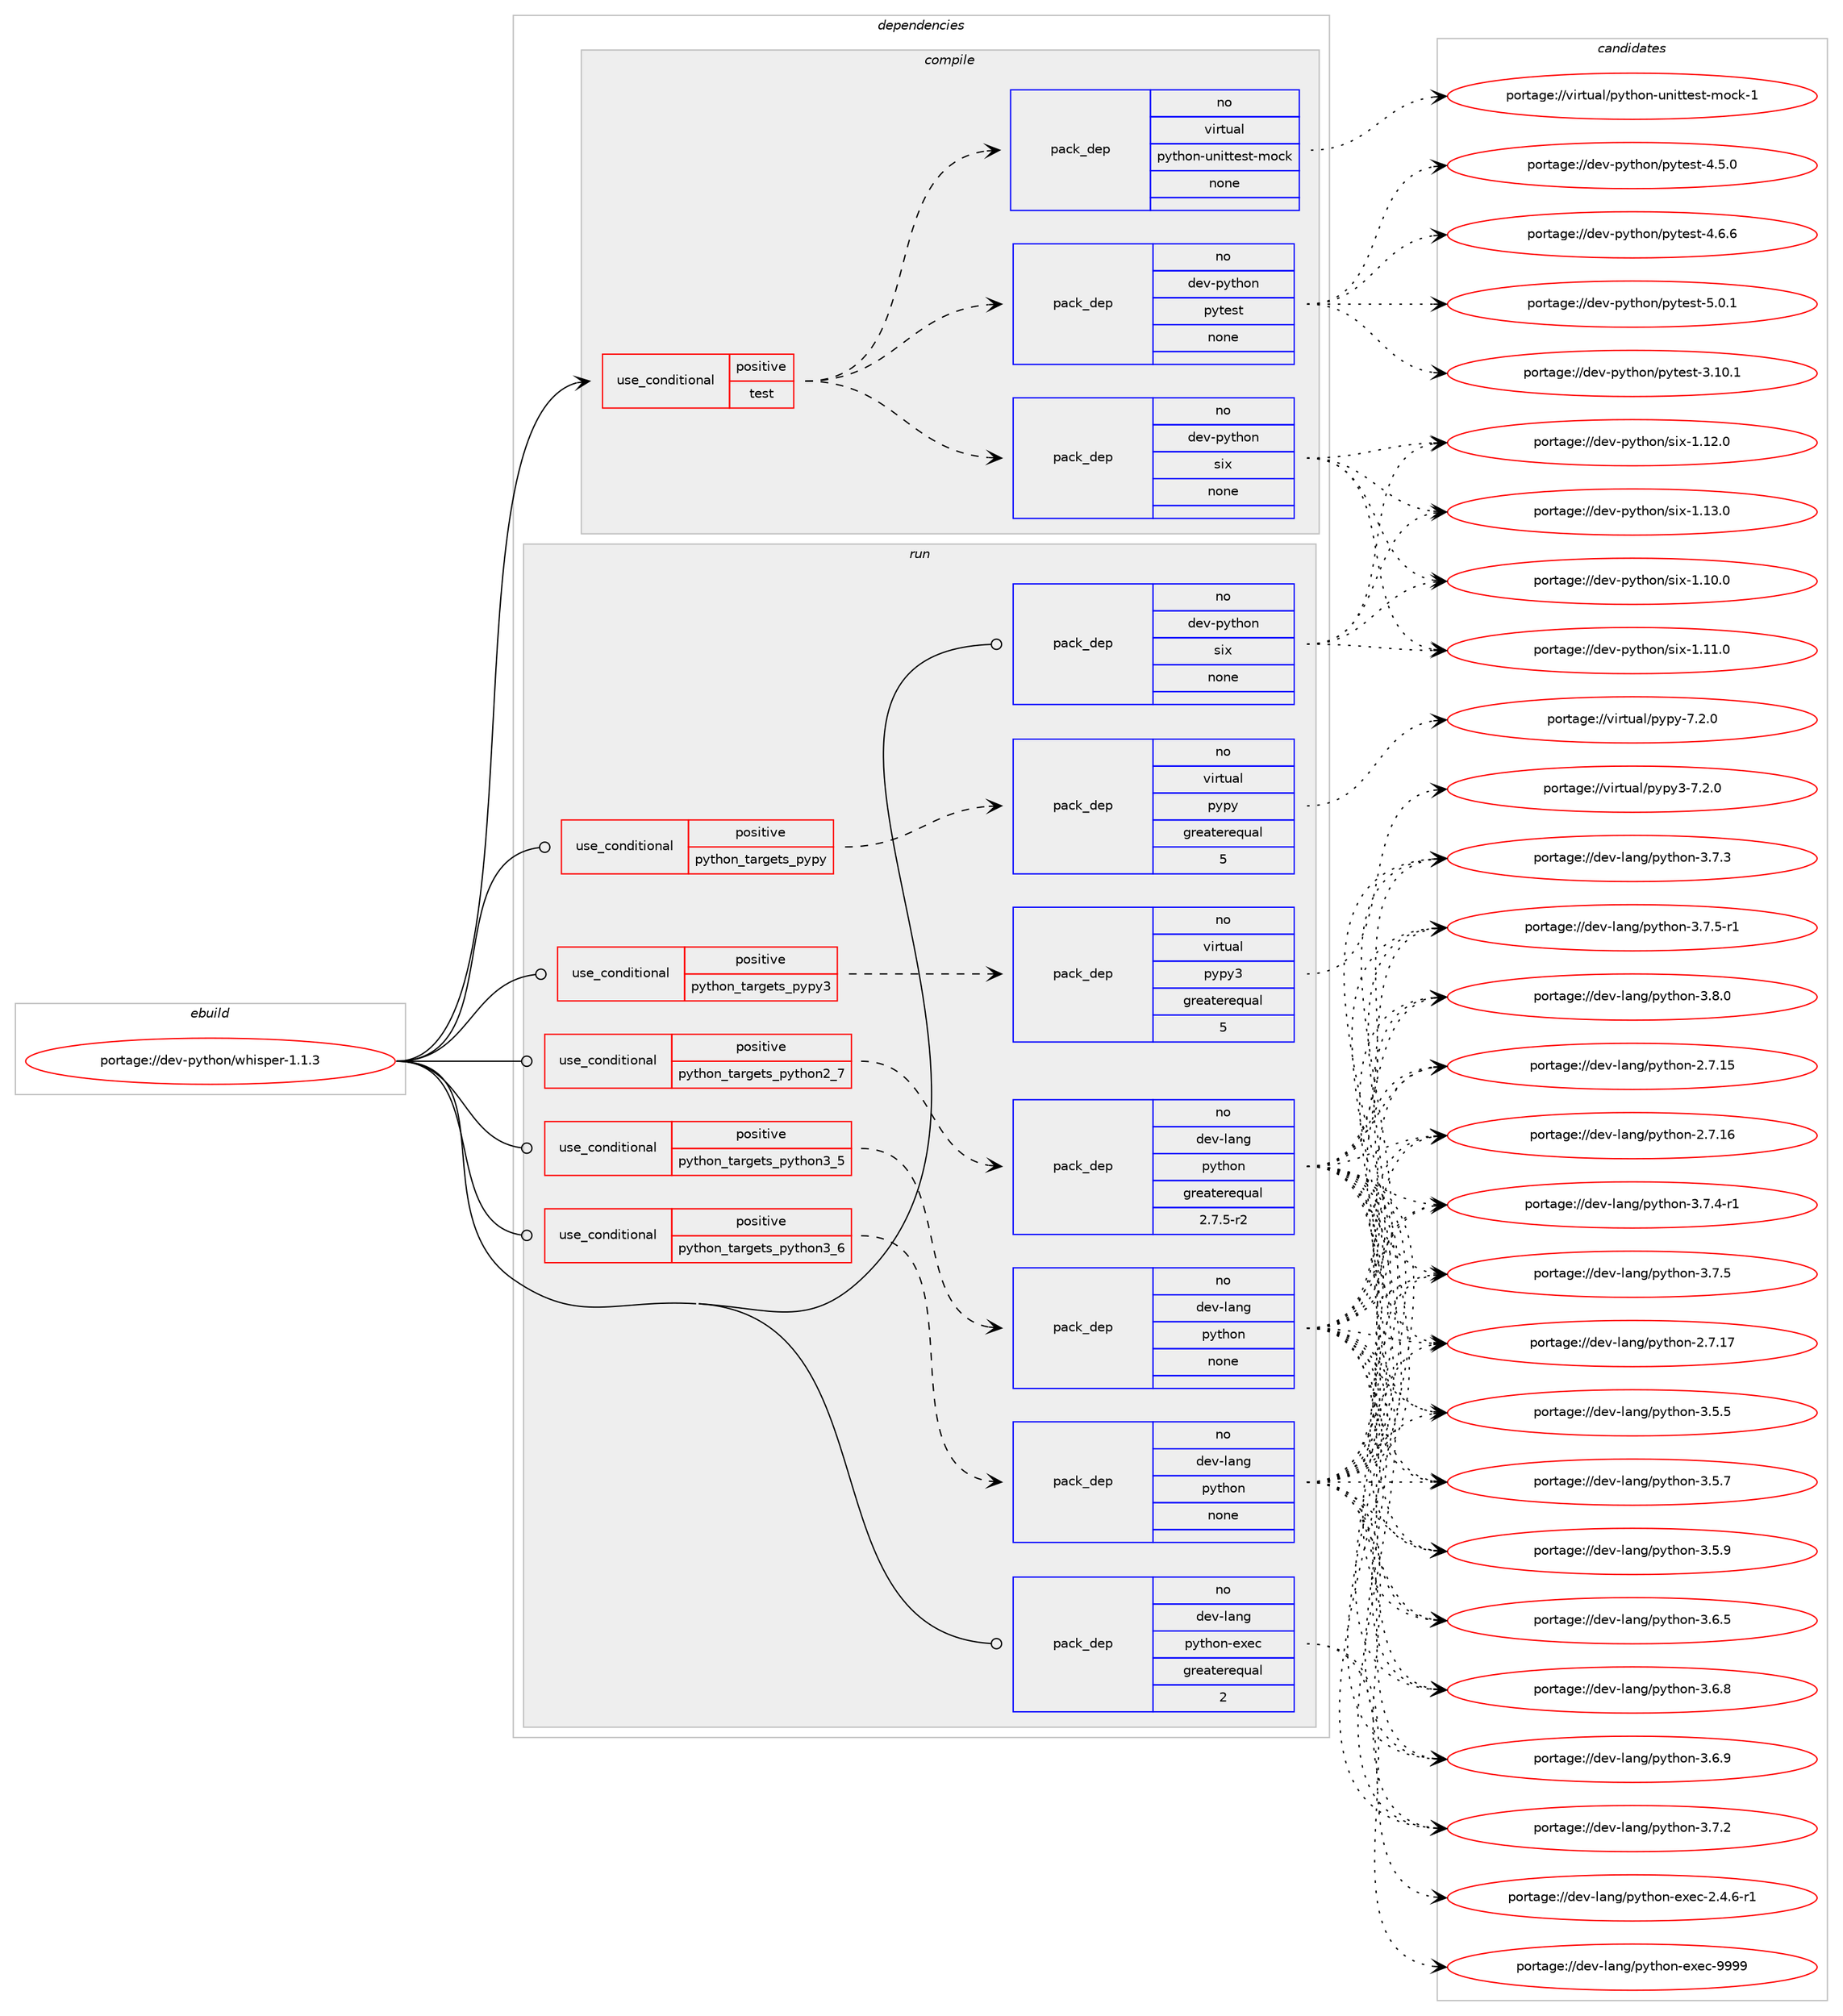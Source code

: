 digraph prolog {

# *************
# Graph options
# *************

newrank=true;
concentrate=true;
compound=true;
graph [rankdir=LR,fontname=Helvetica,fontsize=10,ranksep=1.5];#, ranksep=2.5, nodesep=0.2];
edge  [arrowhead=vee];
node  [fontname=Helvetica,fontsize=10];

# **********
# The ebuild
# **********

subgraph cluster_leftcol {
color=gray;
rank=same;
label=<<i>ebuild</i>>;
id [label="portage://dev-python/whisper-1.1.3", color=red, width=4, href="../dev-python/whisper-1.1.3.svg"];
}

# ****************
# The dependencies
# ****************

subgraph cluster_midcol {
color=gray;
label=<<i>dependencies</i>>;
subgraph cluster_compile {
fillcolor="#eeeeee";
style=filled;
label=<<i>compile</i>>;
subgraph cond40781 {
dependency179016 [label=<<TABLE BORDER="0" CELLBORDER="1" CELLSPACING="0" CELLPADDING="4"><TR><TD ROWSPAN="3" CELLPADDING="10">use_conditional</TD></TR><TR><TD>positive</TD></TR><TR><TD>test</TD></TR></TABLE>>, shape=none, color=red];
subgraph pack134824 {
dependency179017 [label=<<TABLE BORDER="0" CELLBORDER="1" CELLSPACING="0" CELLPADDING="4" WIDTH="220"><TR><TD ROWSPAN="6" CELLPADDING="30">pack_dep</TD></TR><TR><TD WIDTH="110">no</TD></TR><TR><TD>dev-python</TD></TR><TR><TD>six</TD></TR><TR><TD>none</TD></TR><TR><TD></TD></TR></TABLE>>, shape=none, color=blue];
}
dependency179016:e -> dependency179017:w [weight=20,style="dashed",arrowhead="vee"];
subgraph pack134825 {
dependency179018 [label=<<TABLE BORDER="0" CELLBORDER="1" CELLSPACING="0" CELLPADDING="4" WIDTH="220"><TR><TD ROWSPAN="6" CELLPADDING="30">pack_dep</TD></TR><TR><TD WIDTH="110">no</TD></TR><TR><TD>dev-python</TD></TR><TR><TD>pytest</TD></TR><TR><TD>none</TD></TR><TR><TD></TD></TR></TABLE>>, shape=none, color=blue];
}
dependency179016:e -> dependency179018:w [weight=20,style="dashed",arrowhead="vee"];
subgraph pack134826 {
dependency179019 [label=<<TABLE BORDER="0" CELLBORDER="1" CELLSPACING="0" CELLPADDING="4" WIDTH="220"><TR><TD ROWSPAN="6" CELLPADDING="30">pack_dep</TD></TR><TR><TD WIDTH="110">no</TD></TR><TR><TD>virtual</TD></TR><TR><TD>python-unittest-mock</TD></TR><TR><TD>none</TD></TR><TR><TD></TD></TR></TABLE>>, shape=none, color=blue];
}
dependency179016:e -> dependency179019:w [weight=20,style="dashed",arrowhead="vee"];
}
id:e -> dependency179016:w [weight=20,style="solid",arrowhead="vee"];
}
subgraph cluster_compileandrun {
fillcolor="#eeeeee";
style=filled;
label=<<i>compile and run</i>>;
}
subgraph cluster_run {
fillcolor="#eeeeee";
style=filled;
label=<<i>run</i>>;
subgraph cond40782 {
dependency179020 [label=<<TABLE BORDER="0" CELLBORDER="1" CELLSPACING="0" CELLPADDING="4"><TR><TD ROWSPAN="3" CELLPADDING="10">use_conditional</TD></TR><TR><TD>positive</TD></TR><TR><TD>python_targets_pypy</TD></TR></TABLE>>, shape=none, color=red];
subgraph pack134827 {
dependency179021 [label=<<TABLE BORDER="0" CELLBORDER="1" CELLSPACING="0" CELLPADDING="4" WIDTH="220"><TR><TD ROWSPAN="6" CELLPADDING="30">pack_dep</TD></TR><TR><TD WIDTH="110">no</TD></TR><TR><TD>virtual</TD></TR><TR><TD>pypy</TD></TR><TR><TD>greaterequal</TD></TR><TR><TD>5</TD></TR></TABLE>>, shape=none, color=blue];
}
dependency179020:e -> dependency179021:w [weight=20,style="dashed",arrowhead="vee"];
}
id:e -> dependency179020:w [weight=20,style="solid",arrowhead="odot"];
subgraph cond40783 {
dependency179022 [label=<<TABLE BORDER="0" CELLBORDER="1" CELLSPACING="0" CELLPADDING="4"><TR><TD ROWSPAN="3" CELLPADDING="10">use_conditional</TD></TR><TR><TD>positive</TD></TR><TR><TD>python_targets_pypy3</TD></TR></TABLE>>, shape=none, color=red];
subgraph pack134828 {
dependency179023 [label=<<TABLE BORDER="0" CELLBORDER="1" CELLSPACING="0" CELLPADDING="4" WIDTH="220"><TR><TD ROWSPAN="6" CELLPADDING="30">pack_dep</TD></TR><TR><TD WIDTH="110">no</TD></TR><TR><TD>virtual</TD></TR><TR><TD>pypy3</TD></TR><TR><TD>greaterequal</TD></TR><TR><TD>5</TD></TR></TABLE>>, shape=none, color=blue];
}
dependency179022:e -> dependency179023:w [weight=20,style="dashed",arrowhead="vee"];
}
id:e -> dependency179022:w [weight=20,style="solid",arrowhead="odot"];
subgraph cond40784 {
dependency179024 [label=<<TABLE BORDER="0" CELLBORDER="1" CELLSPACING="0" CELLPADDING="4"><TR><TD ROWSPAN="3" CELLPADDING="10">use_conditional</TD></TR><TR><TD>positive</TD></TR><TR><TD>python_targets_python2_7</TD></TR></TABLE>>, shape=none, color=red];
subgraph pack134829 {
dependency179025 [label=<<TABLE BORDER="0" CELLBORDER="1" CELLSPACING="0" CELLPADDING="4" WIDTH="220"><TR><TD ROWSPAN="6" CELLPADDING="30">pack_dep</TD></TR><TR><TD WIDTH="110">no</TD></TR><TR><TD>dev-lang</TD></TR><TR><TD>python</TD></TR><TR><TD>greaterequal</TD></TR><TR><TD>2.7.5-r2</TD></TR></TABLE>>, shape=none, color=blue];
}
dependency179024:e -> dependency179025:w [weight=20,style="dashed",arrowhead="vee"];
}
id:e -> dependency179024:w [weight=20,style="solid",arrowhead="odot"];
subgraph cond40785 {
dependency179026 [label=<<TABLE BORDER="0" CELLBORDER="1" CELLSPACING="0" CELLPADDING="4"><TR><TD ROWSPAN="3" CELLPADDING="10">use_conditional</TD></TR><TR><TD>positive</TD></TR><TR><TD>python_targets_python3_5</TD></TR></TABLE>>, shape=none, color=red];
subgraph pack134830 {
dependency179027 [label=<<TABLE BORDER="0" CELLBORDER="1" CELLSPACING="0" CELLPADDING="4" WIDTH="220"><TR><TD ROWSPAN="6" CELLPADDING="30">pack_dep</TD></TR><TR><TD WIDTH="110">no</TD></TR><TR><TD>dev-lang</TD></TR><TR><TD>python</TD></TR><TR><TD>none</TD></TR><TR><TD></TD></TR></TABLE>>, shape=none, color=blue];
}
dependency179026:e -> dependency179027:w [weight=20,style="dashed",arrowhead="vee"];
}
id:e -> dependency179026:w [weight=20,style="solid",arrowhead="odot"];
subgraph cond40786 {
dependency179028 [label=<<TABLE BORDER="0" CELLBORDER="1" CELLSPACING="0" CELLPADDING="4"><TR><TD ROWSPAN="3" CELLPADDING="10">use_conditional</TD></TR><TR><TD>positive</TD></TR><TR><TD>python_targets_python3_6</TD></TR></TABLE>>, shape=none, color=red];
subgraph pack134831 {
dependency179029 [label=<<TABLE BORDER="0" CELLBORDER="1" CELLSPACING="0" CELLPADDING="4" WIDTH="220"><TR><TD ROWSPAN="6" CELLPADDING="30">pack_dep</TD></TR><TR><TD WIDTH="110">no</TD></TR><TR><TD>dev-lang</TD></TR><TR><TD>python</TD></TR><TR><TD>none</TD></TR><TR><TD></TD></TR></TABLE>>, shape=none, color=blue];
}
dependency179028:e -> dependency179029:w [weight=20,style="dashed",arrowhead="vee"];
}
id:e -> dependency179028:w [weight=20,style="solid",arrowhead="odot"];
subgraph pack134832 {
dependency179030 [label=<<TABLE BORDER="0" CELLBORDER="1" CELLSPACING="0" CELLPADDING="4" WIDTH="220"><TR><TD ROWSPAN="6" CELLPADDING="30">pack_dep</TD></TR><TR><TD WIDTH="110">no</TD></TR><TR><TD>dev-lang</TD></TR><TR><TD>python-exec</TD></TR><TR><TD>greaterequal</TD></TR><TR><TD>2</TD></TR></TABLE>>, shape=none, color=blue];
}
id:e -> dependency179030:w [weight=20,style="solid",arrowhead="odot"];
subgraph pack134833 {
dependency179031 [label=<<TABLE BORDER="0" CELLBORDER="1" CELLSPACING="0" CELLPADDING="4" WIDTH="220"><TR><TD ROWSPAN="6" CELLPADDING="30">pack_dep</TD></TR><TR><TD WIDTH="110">no</TD></TR><TR><TD>dev-python</TD></TR><TR><TD>six</TD></TR><TR><TD>none</TD></TR><TR><TD></TD></TR></TABLE>>, shape=none, color=blue];
}
id:e -> dependency179031:w [weight=20,style="solid",arrowhead="odot"];
}
}

# **************
# The candidates
# **************

subgraph cluster_choices {
rank=same;
color=gray;
label=<<i>candidates</i>>;

subgraph choice134824 {
color=black;
nodesep=1;
choiceportage100101118451121211161041111104711510512045494649484648 [label="portage://dev-python/six-1.10.0", color=red, width=4,href="../dev-python/six-1.10.0.svg"];
choiceportage100101118451121211161041111104711510512045494649494648 [label="portage://dev-python/six-1.11.0", color=red, width=4,href="../dev-python/six-1.11.0.svg"];
choiceportage100101118451121211161041111104711510512045494649504648 [label="portage://dev-python/six-1.12.0", color=red, width=4,href="../dev-python/six-1.12.0.svg"];
choiceportage100101118451121211161041111104711510512045494649514648 [label="portage://dev-python/six-1.13.0", color=red, width=4,href="../dev-python/six-1.13.0.svg"];
dependency179017:e -> choiceportage100101118451121211161041111104711510512045494649484648:w [style=dotted,weight="100"];
dependency179017:e -> choiceportage100101118451121211161041111104711510512045494649494648:w [style=dotted,weight="100"];
dependency179017:e -> choiceportage100101118451121211161041111104711510512045494649504648:w [style=dotted,weight="100"];
dependency179017:e -> choiceportage100101118451121211161041111104711510512045494649514648:w [style=dotted,weight="100"];
}
subgraph choice134825 {
color=black;
nodesep=1;
choiceportage100101118451121211161041111104711212111610111511645514649484649 [label="portage://dev-python/pytest-3.10.1", color=red, width=4,href="../dev-python/pytest-3.10.1.svg"];
choiceportage1001011184511212111610411111047112121116101115116455246534648 [label="portage://dev-python/pytest-4.5.0", color=red, width=4,href="../dev-python/pytest-4.5.0.svg"];
choiceportage1001011184511212111610411111047112121116101115116455246544654 [label="portage://dev-python/pytest-4.6.6", color=red, width=4,href="../dev-python/pytest-4.6.6.svg"];
choiceportage1001011184511212111610411111047112121116101115116455346484649 [label="portage://dev-python/pytest-5.0.1", color=red, width=4,href="../dev-python/pytest-5.0.1.svg"];
dependency179018:e -> choiceportage100101118451121211161041111104711212111610111511645514649484649:w [style=dotted,weight="100"];
dependency179018:e -> choiceportage1001011184511212111610411111047112121116101115116455246534648:w [style=dotted,weight="100"];
dependency179018:e -> choiceportage1001011184511212111610411111047112121116101115116455246544654:w [style=dotted,weight="100"];
dependency179018:e -> choiceportage1001011184511212111610411111047112121116101115116455346484649:w [style=dotted,weight="100"];
}
subgraph choice134826 {
color=black;
nodesep=1;
choiceportage11810511411611797108471121211161041111104511711010511611610111511645109111991074549 [label="portage://virtual/python-unittest-mock-1", color=red, width=4,href="../virtual/python-unittest-mock-1.svg"];
dependency179019:e -> choiceportage11810511411611797108471121211161041111104511711010511611610111511645109111991074549:w [style=dotted,weight="100"];
}
subgraph choice134827 {
color=black;
nodesep=1;
choiceportage1181051141161179710847112121112121455546504648 [label="portage://virtual/pypy-7.2.0", color=red, width=4,href="../virtual/pypy-7.2.0.svg"];
dependency179021:e -> choiceportage1181051141161179710847112121112121455546504648:w [style=dotted,weight="100"];
}
subgraph choice134828 {
color=black;
nodesep=1;
choiceportage118105114116117971084711212111212151455546504648 [label="portage://virtual/pypy3-7.2.0", color=red, width=4,href="../virtual/pypy3-7.2.0.svg"];
dependency179023:e -> choiceportage118105114116117971084711212111212151455546504648:w [style=dotted,weight="100"];
}
subgraph choice134829 {
color=black;
nodesep=1;
choiceportage10010111845108971101034711212111610411111045504655464953 [label="portage://dev-lang/python-2.7.15", color=red, width=4,href="../dev-lang/python-2.7.15.svg"];
choiceportage10010111845108971101034711212111610411111045504655464954 [label="portage://dev-lang/python-2.7.16", color=red, width=4,href="../dev-lang/python-2.7.16.svg"];
choiceportage10010111845108971101034711212111610411111045504655464955 [label="portage://dev-lang/python-2.7.17", color=red, width=4,href="../dev-lang/python-2.7.17.svg"];
choiceportage100101118451089711010347112121116104111110455146534653 [label="portage://dev-lang/python-3.5.5", color=red, width=4,href="../dev-lang/python-3.5.5.svg"];
choiceportage100101118451089711010347112121116104111110455146534655 [label="portage://dev-lang/python-3.5.7", color=red, width=4,href="../dev-lang/python-3.5.7.svg"];
choiceportage100101118451089711010347112121116104111110455146534657 [label="portage://dev-lang/python-3.5.9", color=red, width=4,href="../dev-lang/python-3.5.9.svg"];
choiceportage100101118451089711010347112121116104111110455146544653 [label="portage://dev-lang/python-3.6.5", color=red, width=4,href="../dev-lang/python-3.6.5.svg"];
choiceportage100101118451089711010347112121116104111110455146544656 [label="portage://dev-lang/python-3.6.8", color=red, width=4,href="../dev-lang/python-3.6.8.svg"];
choiceportage100101118451089711010347112121116104111110455146544657 [label="portage://dev-lang/python-3.6.9", color=red, width=4,href="../dev-lang/python-3.6.9.svg"];
choiceportage100101118451089711010347112121116104111110455146554650 [label="portage://dev-lang/python-3.7.2", color=red, width=4,href="../dev-lang/python-3.7.2.svg"];
choiceportage100101118451089711010347112121116104111110455146554651 [label="portage://dev-lang/python-3.7.3", color=red, width=4,href="../dev-lang/python-3.7.3.svg"];
choiceportage1001011184510897110103471121211161041111104551465546524511449 [label="portage://dev-lang/python-3.7.4-r1", color=red, width=4,href="../dev-lang/python-3.7.4-r1.svg"];
choiceportage100101118451089711010347112121116104111110455146554653 [label="portage://dev-lang/python-3.7.5", color=red, width=4,href="../dev-lang/python-3.7.5.svg"];
choiceportage1001011184510897110103471121211161041111104551465546534511449 [label="portage://dev-lang/python-3.7.5-r1", color=red, width=4,href="../dev-lang/python-3.7.5-r1.svg"];
choiceportage100101118451089711010347112121116104111110455146564648 [label="portage://dev-lang/python-3.8.0", color=red, width=4,href="../dev-lang/python-3.8.0.svg"];
dependency179025:e -> choiceportage10010111845108971101034711212111610411111045504655464953:w [style=dotted,weight="100"];
dependency179025:e -> choiceportage10010111845108971101034711212111610411111045504655464954:w [style=dotted,weight="100"];
dependency179025:e -> choiceportage10010111845108971101034711212111610411111045504655464955:w [style=dotted,weight="100"];
dependency179025:e -> choiceportage100101118451089711010347112121116104111110455146534653:w [style=dotted,weight="100"];
dependency179025:e -> choiceportage100101118451089711010347112121116104111110455146534655:w [style=dotted,weight="100"];
dependency179025:e -> choiceportage100101118451089711010347112121116104111110455146534657:w [style=dotted,weight="100"];
dependency179025:e -> choiceportage100101118451089711010347112121116104111110455146544653:w [style=dotted,weight="100"];
dependency179025:e -> choiceportage100101118451089711010347112121116104111110455146544656:w [style=dotted,weight="100"];
dependency179025:e -> choiceportage100101118451089711010347112121116104111110455146544657:w [style=dotted,weight="100"];
dependency179025:e -> choiceportage100101118451089711010347112121116104111110455146554650:w [style=dotted,weight="100"];
dependency179025:e -> choiceportage100101118451089711010347112121116104111110455146554651:w [style=dotted,weight="100"];
dependency179025:e -> choiceportage1001011184510897110103471121211161041111104551465546524511449:w [style=dotted,weight="100"];
dependency179025:e -> choiceportage100101118451089711010347112121116104111110455146554653:w [style=dotted,weight="100"];
dependency179025:e -> choiceportage1001011184510897110103471121211161041111104551465546534511449:w [style=dotted,weight="100"];
dependency179025:e -> choiceportage100101118451089711010347112121116104111110455146564648:w [style=dotted,weight="100"];
}
subgraph choice134830 {
color=black;
nodesep=1;
choiceportage10010111845108971101034711212111610411111045504655464953 [label="portage://dev-lang/python-2.7.15", color=red, width=4,href="../dev-lang/python-2.7.15.svg"];
choiceportage10010111845108971101034711212111610411111045504655464954 [label="portage://dev-lang/python-2.7.16", color=red, width=4,href="../dev-lang/python-2.7.16.svg"];
choiceportage10010111845108971101034711212111610411111045504655464955 [label="portage://dev-lang/python-2.7.17", color=red, width=4,href="../dev-lang/python-2.7.17.svg"];
choiceportage100101118451089711010347112121116104111110455146534653 [label="portage://dev-lang/python-3.5.5", color=red, width=4,href="../dev-lang/python-3.5.5.svg"];
choiceportage100101118451089711010347112121116104111110455146534655 [label="portage://dev-lang/python-3.5.7", color=red, width=4,href="../dev-lang/python-3.5.7.svg"];
choiceportage100101118451089711010347112121116104111110455146534657 [label="portage://dev-lang/python-3.5.9", color=red, width=4,href="../dev-lang/python-3.5.9.svg"];
choiceportage100101118451089711010347112121116104111110455146544653 [label="portage://dev-lang/python-3.6.5", color=red, width=4,href="../dev-lang/python-3.6.5.svg"];
choiceportage100101118451089711010347112121116104111110455146544656 [label="portage://dev-lang/python-3.6.8", color=red, width=4,href="../dev-lang/python-3.6.8.svg"];
choiceportage100101118451089711010347112121116104111110455146544657 [label="portage://dev-lang/python-3.6.9", color=red, width=4,href="../dev-lang/python-3.6.9.svg"];
choiceportage100101118451089711010347112121116104111110455146554650 [label="portage://dev-lang/python-3.7.2", color=red, width=4,href="../dev-lang/python-3.7.2.svg"];
choiceportage100101118451089711010347112121116104111110455146554651 [label="portage://dev-lang/python-3.7.3", color=red, width=4,href="../dev-lang/python-3.7.3.svg"];
choiceportage1001011184510897110103471121211161041111104551465546524511449 [label="portage://dev-lang/python-3.7.4-r1", color=red, width=4,href="../dev-lang/python-3.7.4-r1.svg"];
choiceportage100101118451089711010347112121116104111110455146554653 [label="portage://dev-lang/python-3.7.5", color=red, width=4,href="../dev-lang/python-3.7.5.svg"];
choiceportage1001011184510897110103471121211161041111104551465546534511449 [label="portage://dev-lang/python-3.7.5-r1", color=red, width=4,href="../dev-lang/python-3.7.5-r1.svg"];
choiceportage100101118451089711010347112121116104111110455146564648 [label="portage://dev-lang/python-3.8.0", color=red, width=4,href="../dev-lang/python-3.8.0.svg"];
dependency179027:e -> choiceportage10010111845108971101034711212111610411111045504655464953:w [style=dotted,weight="100"];
dependency179027:e -> choiceportage10010111845108971101034711212111610411111045504655464954:w [style=dotted,weight="100"];
dependency179027:e -> choiceportage10010111845108971101034711212111610411111045504655464955:w [style=dotted,weight="100"];
dependency179027:e -> choiceportage100101118451089711010347112121116104111110455146534653:w [style=dotted,weight="100"];
dependency179027:e -> choiceportage100101118451089711010347112121116104111110455146534655:w [style=dotted,weight="100"];
dependency179027:e -> choiceportage100101118451089711010347112121116104111110455146534657:w [style=dotted,weight="100"];
dependency179027:e -> choiceportage100101118451089711010347112121116104111110455146544653:w [style=dotted,weight="100"];
dependency179027:e -> choiceportage100101118451089711010347112121116104111110455146544656:w [style=dotted,weight="100"];
dependency179027:e -> choiceportage100101118451089711010347112121116104111110455146544657:w [style=dotted,weight="100"];
dependency179027:e -> choiceportage100101118451089711010347112121116104111110455146554650:w [style=dotted,weight="100"];
dependency179027:e -> choiceportage100101118451089711010347112121116104111110455146554651:w [style=dotted,weight="100"];
dependency179027:e -> choiceportage1001011184510897110103471121211161041111104551465546524511449:w [style=dotted,weight="100"];
dependency179027:e -> choiceportage100101118451089711010347112121116104111110455146554653:w [style=dotted,weight="100"];
dependency179027:e -> choiceportage1001011184510897110103471121211161041111104551465546534511449:w [style=dotted,weight="100"];
dependency179027:e -> choiceportage100101118451089711010347112121116104111110455146564648:w [style=dotted,weight="100"];
}
subgraph choice134831 {
color=black;
nodesep=1;
choiceportage10010111845108971101034711212111610411111045504655464953 [label="portage://dev-lang/python-2.7.15", color=red, width=4,href="../dev-lang/python-2.7.15.svg"];
choiceportage10010111845108971101034711212111610411111045504655464954 [label="portage://dev-lang/python-2.7.16", color=red, width=4,href="../dev-lang/python-2.7.16.svg"];
choiceportage10010111845108971101034711212111610411111045504655464955 [label="portage://dev-lang/python-2.7.17", color=red, width=4,href="../dev-lang/python-2.7.17.svg"];
choiceportage100101118451089711010347112121116104111110455146534653 [label="portage://dev-lang/python-3.5.5", color=red, width=4,href="../dev-lang/python-3.5.5.svg"];
choiceportage100101118451089711010347112121116104111110455146534655 [label="portage://dev-lang/python-3.5.7", color=red, width=4,href="../dev-lang/python-3.5.7.svg"];
choiceportage100101118451089711010347112121116104111110455146534657 [label="portage://dev-lang/python-3.5.9", color=red, width=4,href="../dev-lang/python-3.5.9.svg"];
choiceportage100101118451089711010347112121116104111110455146544653 [label="portage://dev-lang/python-3.6.5", color=red, width=4,href="../dev-lang/python-3.6.5.svg"];
choiceportage100101118451089711010347112121116104111110455146544656 [label="portage://dev-lang/python-3.6.8", color=red, width=4,href="../dev-lang/python-3.6.8.svg"];
choiceportage100101118451089711010347112121116104111110455146544657 [label="portage://dev-lang/python-3.6.9", color=red, width=4,href="../dev-lang/python-3.6.9.svg"];
choiceportage100101118451089711010347112121116104111110455146554650 [label="portage://dev-lang/python-3.7.2", color=red, width=4,href="../dev-lang/python-3.7.2.svg"];
choiceportage100101118451089711010347112121116104111110455146554651 [label="portage://dev-lang/python-3.7.3", color=red, width=4,href="../dev-lang/python-3.7.3.svg"];
choiceportage1001011184510897110103471121211161041111104551465546524511449 [label="portage://dev-lang/python-3.7.4-r1", color=red, width=4,href="../dev-lang/python-3.7.4-r1.svg"];
choiceportage100101118451089711010347112121116104111110455146554653 [label="portage://dev-lang/python-3.7.5", color=red, width=4,href="../dev-lang/python-3.7.5.svg"];
choiceportage1001011184510897110103471121211161041111104551465546534511449 [label="portage://dev-lang/python-3.7.5-r1", color=red, width=4,href="../dev-lang/python-3.7.5-r1.svg"];
choiceportage100101118451089711010347112121116104111110455146564648 [label="portage://dev-lang/python-3.8.0", color=red, width=4,href="../dev-lang/python-3.8.0.svg"];
dependency179029:e -> choiceportage10010111845108971101034711212111610411111045504655464953:w [style=dotted,weight="100"];
dependency179029:e -> choiceportage10010111845108971101034711212111610411111045504655464954:w [style=dotted,weight="100"];
dependency179029:e -> choiceportage10010111845108971101034711212111610411111045504655464955:w [style=dotted,weight="100"];
dependency179029:e -> choiceportage100101118451089711010347112121116104111110455146534653:w [style=dotted,weight="100"];
dependency179029:e -> choiceportage100101118451089711010347112121116104111110455146534655:w [style=dotted,weight="100"];
dependency179029:e -> choiceportage100101118451089711010347112121116104111110455146534657:w [style=dotted,weight="100"];
dependency179029:e -> choiceportage100101118451089711010347112121116104111110455146544653:w [style=dotted,weight="100"];
dependency179029:e -> choiceportage100101118451089711010347112121116104111110455146544656:w [style=dotted,weight="100"];
dependency179029:e -> choiceportage100101118451089711010347112121116104111110455146544657:w [style=dotted,weight="100"];
dependency179029:e -> choiceportage100101118451089711010347112121116104111110455146554650:w [style=dotted,weight="100"];
dependency179029:e -> choiceportage100101118451089711010347112121116104111110455146554651:w [style=dotted,weight="100"];
dependency179029:e -> choiceportage1001011184510897110103471121211161041111104551465546524511449:w [style=dotted,weight="100"];
dependency179029:e -> choiceportage100101118451089711010347112121116104111110455146554653:w [style=dotted,weight="100"];
dependency179029:e -> choiceportage1001011184510897110103471121211161041111104551465546534511449:w [style=dotted,weight="100"];
dependency179029:e -> choiceportage100101118451089711010347112121116104111110455146564648:w [style=dotted,weight="100"];
}
subgraph choice134832 {
color=black;
nodesep=1;
choiceportage10010111845108971101034711212111610411111045101120101994550465246544511449 [label="portage://dev-lang/python-exec-2.4.6-r1", color=red, width=4,href="../dev-lang/python-exec-2.4.6-r1.svg"];
choiceportage10010111845108971101034711212111610411111045101120101994557575757 [label="portage://dev-lang/python-exec-9999", color=red, width=4,href="../dev-lang/python-exec-9999.svg"];
dependency179030:e -> choiceportage10010111845108971101034711212111610411111045101120101994550465246544511449:w [style=dotted,weight="100"];
dependency179030:e -> choiceportage10010111845108971101034711212111610411111045101120101994557575757:w [style=dotted,weight="100"];
}
subgraph choice134833 {
color=black;
nodesep=1;
choiceportage100101118451121211161041111104711510512045494649484648 [label="portage://dev-python/six-1.10.0", color=red, width=4,href="../dev-python/six-1.10.0.svg"];
choiceportage100101118451121211161041111104711510512045494649494648 [label="portage://dev-python/six-1.11.0", color=red, width=4,href="../dev-python/six-1.11.0.svg"];
choiceportage100101118451121211161041111104711510512045494649504648 [label="portage://dev-python/six-1.12.0", color=red, width=4,href="../dev-python/six-1.12.0.svg"];
choiceportage100101118451121211161041111104711510512045494649514648 [label="portage://dev-python/six-1.13.0", color=red, width=4,href="../dev-python/six-1.13.0.svg"];
dependency179031:e -> choiceportage100101118451121211161041111104711510512045494649484648:w [style=dotted,weight="100"];
dependency179031:e -> choiceportage100101118451121211161041111104711510512045494649494648:w [style=dotted,weight="100"];
dependency179031:e -> choiceportage100101118451121211161041111104711510512045494649504648:w [style=dotted,weight="100"];
dependency179031:e -> choiceportage100101118451121211161041111104711510512045494649514648:w [style=dotted,weight="100"];
}
}

}
